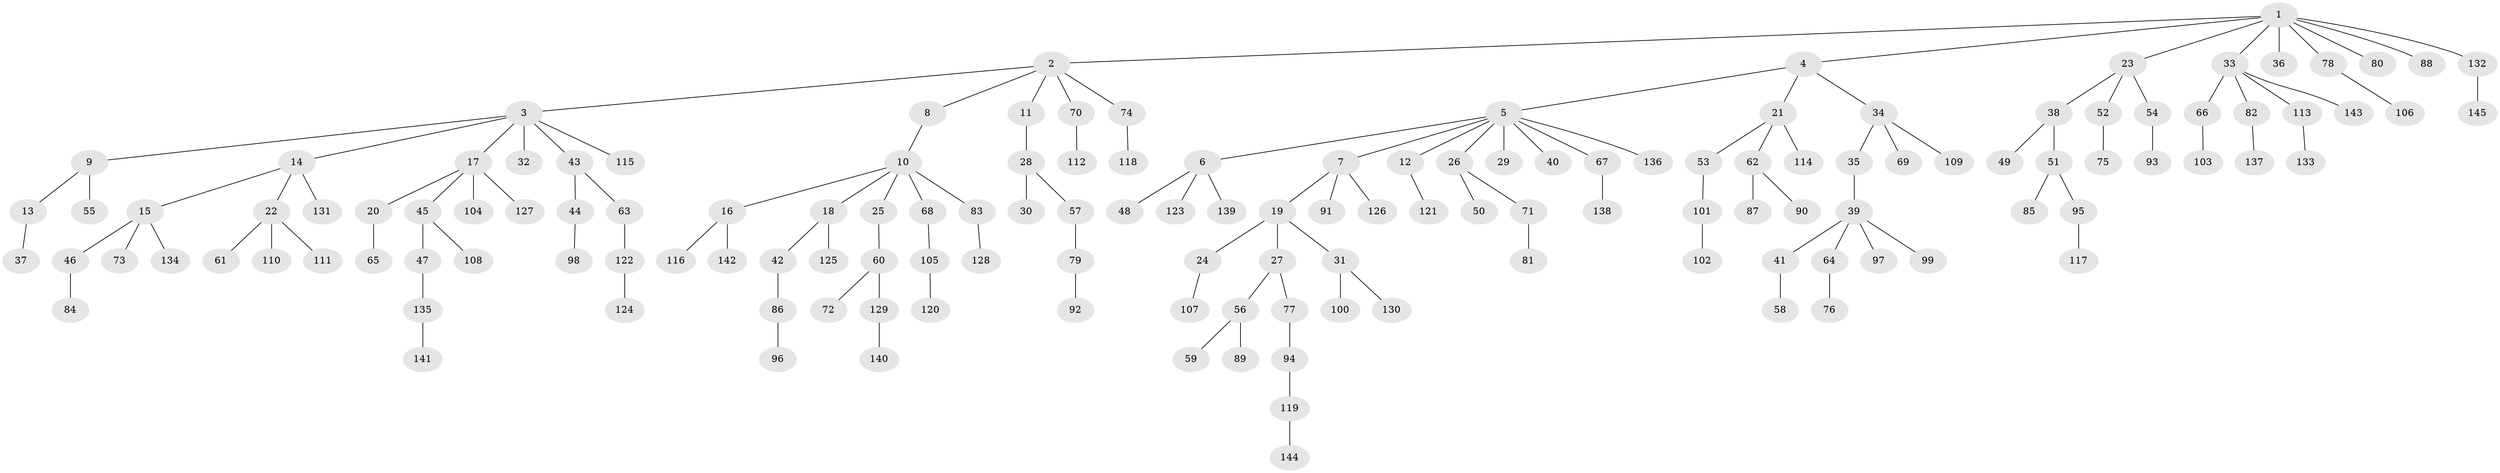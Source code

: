 // Generated by graph-tools (version 1.1) at 2025/11/02/27/25 16:11:27]
// undirected, 145 vertices, 144 edges
graph export_dot {
graph [start="1"]
  node [color=gray90,style=filled];
  1;
  2;
  3;
  4;
  5;
  6;
  7;
  8;
  9;
  10;
  11;
  12;
  13;
  14;
  15;
  16;
  17;
  18;
  19;
  20;
  21;
  22;
  23;
  24;
  25;
  26;
  27;
  28;
  29;
  30;
  31;
  32;
  33;
  34;
  35;
  36;
  37;
  38;
  39;
  40;
  41;
  42;
  43;
  44;
  45;
  46;
  47;
  48;
  49;
  50;
  51;
  52;
  53;
  54;
  55;
  56;
  57;
  58;
  59;
  60;
  61;
  62;
  63;
  64;
  65;
  66;
  67;
  68;
  69;
  70;
  71;
  72;
  73;
  74;
  75;
  76;
  77;
  78;
  79;
  80;
  81;
  82;
  83;
  84;
  85;
  86;
  87;
  88;
  89;
  90;
  91;
  92;
  93;
  94;
  95;
  96;
  97;
  98;
  99;
  100;
  101;
  102;
  103;
  104;
  105;
  106;
  107;
  108;
  109;
  110;
  111;
  112;
  113;
  114;
  115;
  116;
  117;
  118;
  119;
  120;
  121;
  122;
  123;
  124;
  125;
  126;
  127;
  128;
  129;
  130;
  131;
  132;
  133;
  134;
  135;
  136;
  137;
  138;
  139;
  140;
  141;
  142;
  143;
  144;
  145;
  1 -- 2;
  1 -- 4;
  1 -- 23;
  1 -- 33;
  1 -- 36;
  1 -- 78;
  1 -- 80;
  1 -- 88;
  1 -- 132;
  2 -- 3;
  2 -- 8;
  2 -- 11;
  2 -- 70;
  2 -- 74;
  3 -- 9;
  3 -- 14;
  3 -- 17;
  3 -- 32;
  3 -- 43;
  3 -- 115;
  4 -- 5;
  4 -- 21;
  4 -- 34;
  5 -- 6;
  5 -- 7;
  5 -- 12;
  5 -- 26;
  5 -- 29;
  5 -- 40;
  5 -- 67;
  5 -- 136;
  6 -- 48;
  6 -- 123;
  6 -- 139;
  7 -- 19;
  7 -- 91;
  7 -- 126;
  8 -- 10;
  9 -- 13;
  9 -- 55;
  10 -- 16;
  10 -- 18;
  10 -- 25;
  10 -- 68;
  10 -- 83;
  11 -- 28;
  12 -- 121;
  13 -- 37;
  14 -- 15;
  14 -- 22;
  14 -- 131;
  15 -- 46;
  15 -- 73;
  15 -- 134;
  16 -- 116;
  16 -- 142;
  17 -- 20;
  17 -- 45;
  17 -- 104;
  17 -- 127;
  18 -- 42;
  18 -- 125;
  19 -- 24;
  19 -- 27;
  19 -- 31;
  20 -- 65;
  21 -- 53;
  21 -- 62;
  21 -- 114;
  22 -- 61;
  22 -- 110;
  22 -- 111;
  23 -- 38;
  23 -- 52;
  23 -- 54;
  24 -- 107;
  25 -- 60;
  26 -- 50;
  26 -- 71;
  27 -- 56;
  27 -- 77;
  28 -- 30;
  28 -- 57;
  31 -- 100;
  31 -- 130;
  33 -- 66;
  33 -- 82;
  33 -- 113;
  33 -- 143;
  34 -- 35;
  34 -- 69;
  34 -- 109;
  35 -- 39;
  38 -- 49;
  38 -- 51;
  39 -- 41;
  39 -- 64;
  39 -- 97;
  39 -- 99;
  41 -- 58;
  42 -- 86;
  43 -- 44;
  43 -- 63;
  44 -- 98;
  45 -- 47;
  45 -- 108;
  46 -- 84;
  47 -- 135;
  51 -- 85;
  51 -- 95;
  52 -- 75;
  53 -- 101;
  54 -- 93;
  56 -- 59;
  56 -- 89;
  57 -- 79;
  60 -- 72;
  60 -- 129;
  62 -- 87;
  62 -- 90;
  63 -- 122;
  64 -- 76;
  66 -- 103;
  67 -- 138;
  68 -- 105;
  70 -- 112;
  71 -- 81;
  74 -- 118;
  77 -- 94;
  78 -- 106;
  79 -- 92;
  82 -- 137;
  83 -- 128;
  86 -- 96;
  94 -- 119;
  95 -- 117;
  101 -- 102;
  105 -- 120;
  113 -- 133;
  119 -- 144;
  122 -- 124;
  129 -- 140;
  132 -- 145;
  135 -- 141;
}
